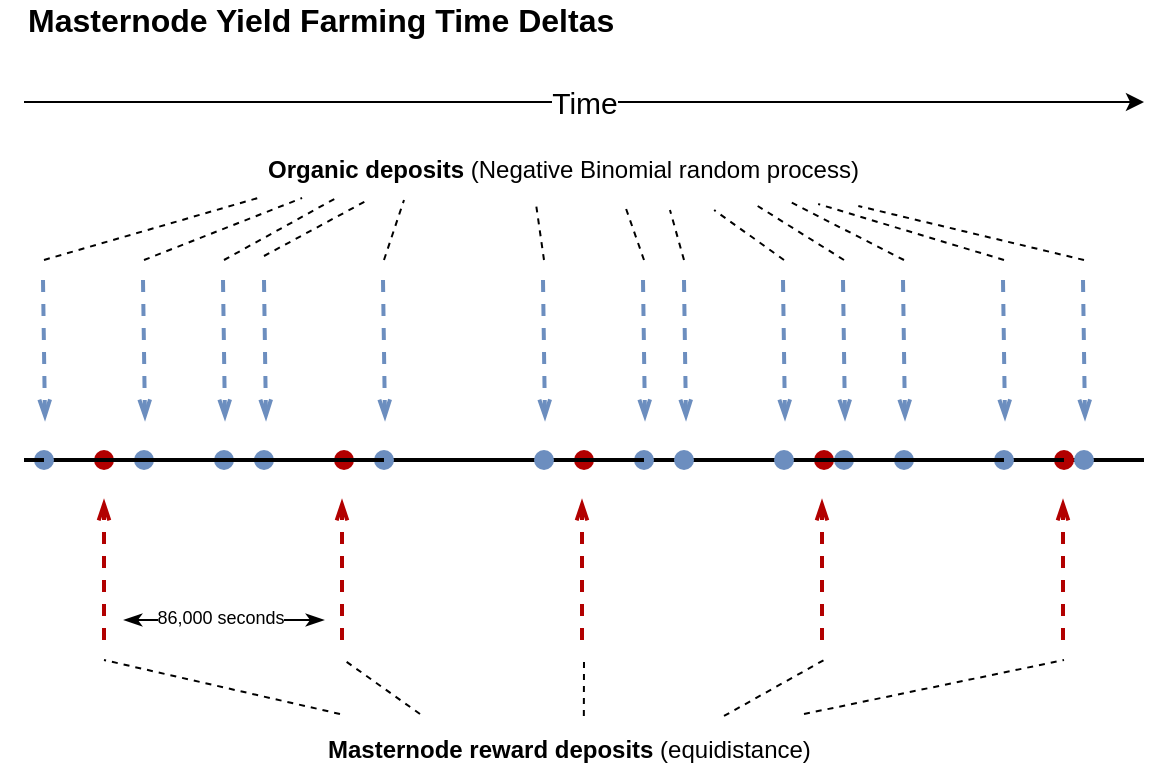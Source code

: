 <mxfile version="20.2.7" type="device"><diagram id="C88N6lIblh-O3E9roj5J" name="Page-1"><mxGraphModel dx="1471" dy="793" grid="1" gridSize="10" guides="1" tooltips="1" connect="0" arrows="1" fold="1" page="1" pageScale="1" pageWidth="850" pageHeight="1100" math="0" shadow="0"><root><mxCell id="0"/><mxCell id="1" parent="0"/><mxCell id="nBb2MxOUyh54L2tDdgdd-1" value="" style="endArrow=none;html=1;rounded=0;strokeWidth=2;startArrow=none;" edge="1" parent="1" source="nBb2MxOUyh54L2tDdgdd-30"><mxGeometry width="50" height="50" relative="1" as="geometry"><mxPoint x="240" y="280" as="sourcePoint"/><mxPoint x="800" y="280" as="targetPoint"/></mxGeometry></mxCell><mxCell id="nBb2MxOUyh54L2tDdgdd-12" value="" style="shape=waypoint;sketch=0;fillStyle=solid;size=6;pointerEvents=1;points=[];fillColor=#e51400;resizable=0;rotatable=0;perimeter=centerPerimeter;snapToPoint=1;fontColor=#ffffff;strokeColor=#B20000;strokeWidth=3;" vertex="1" parent="1"><mxGeometry x="260" y="260" width="40" height="40" as="geometry"/></mxCell><mxCell id="nBb2MxOUyh54L2tDdgdd-24" value="" style="endArrow=none;html=1;rounded=0;strokeWidth=2;startArrow=none;" edge="1" parent="1" source="nBb2MxOUyh54L2tDdgdd-74" target="nBb2MxOUyh54L2tDdgdd-12"><mxGeometry width="50" height="50" relative="1" as="geometry"><mxPoint x="240" y="280" as="sourcePoint"/><mxPoint x="800" y="280" as="targetPoint"/></mxGeometry></mxCell><mxCell id="nBb2MxOUyh54L2tDdgdd-26" value="" style="shape=waypoint;sketch=0;fillStyle=solid;size=6;pointerEvents=1;points=[];fillColor=#e51400;resizable=0;rotatable=0;perimeter=centerPerimeter;snapToPoint=1;fontColor=#ffffff;strokeColor=#B20000;strokeWidth=3;" vertex="1" parent="1"><mxGeometry x="380" y="260" width="40" height="40" as="geometry"/></mxCell><mxCell id="nBb2MxOUyh54L2tDdgdd-25" value="" style="shape=waypoint;sketch=0;fillStyle=solid;size=6;pointerEvents=1;points=[];fillColor=#e51400;resizable=0;rotatable=0;perimeter=centerPerimeter;snapToPoint=1;fontColor=#ffffff;strokeColor=#B20000;strokeWidth=3;" vertex="1" parent="1"><mxGeometry x="500" y="260" width="40" height="40" as="geometry"/></mxCell><mxCell id="nBb2MxOUyh54L2tDdgdd-27" value="" style="endArrow=none;html=1;rounded=0;strokeWidth=2;startArrow=none;" edge="1" parent="1" source="nBb2MxOUyh54L2tDdgdd-34" target="nBb2MxOUyh54L2tDdgdd-25"><mxGeometry width="50" height="50" relative="1" as="geometry"><mxPoint x="280" y="280" as="sourcePoint"/><mxPoint x="800" y="280" as="targetPoint"/></mxGeometry></mxCell><mxCell id="nBb2MxOUyh54L2tDdgdd-28" value="" style="shape=waypoint;sketch=0;fillStyle=solid;size=6;pointerEvents=1;points=[];fillColor=#e51400;resizable=0;rotatable=0;perimeter=centerPerimeter;snapToPoint=1;fontColor=#ffffff;strokeColor=#B20000;strokeWidth=3;" vertex="1" parent="1"><mxGeometry x="620" y="260" width="40" height="40" as="geometry"/></mxCell><mxCell id="nBb2MxOUyh54L2tDdgdd-29" value="" style="endArrow=none;html=1;rounded=0;strokeWidth=2;startArrow=none;" edge="1" parent="1" source="nBb2MxOUyh54L2tDdgdd-48" target="nBb2MxOUyh54L2tDdgdd-28"><mxGeometry width="50" height="50" relative="1" as="geometry"><mxPoint x="520" y="280" as="sourcePoint"/><mxPoint x="800" y="280" as="targetPoint"/></mxGeometry></mxCell><mxCell id="nBb2MxOUyh54L2tDdgdd-30" value="" style="shape=waypoint;sketch=0;fillStyle=solid;size=6;pointerEvents=1;points=[];fillColor=#e51400;resizable=0;rotatable=0;perimeter=centerPerimeter;snapToPoint=1;fontColor=#ffffff;strokeColor=#B20000;strokeWidth=3;" vertex="1" parent="1"><mxGeometry x="740" y="260" width="40" height="40" as="geometry"/></mxCell><mxCell id="nBb2MxOUyh54L2tDdgdd-31" value="" style="endArrow=none;html=1;rounded=0;strokeWidth=2;startArrow=none;" edge="1" parent="1" source="nBb2MxOUyh54L2tDdgdd-46" target="nBb2MxOUyh54L2tDdgdd-30"><mxGeometry width="50" height="50" relative="1" as="geometry"><mxPoint x="640" y="280" as="sourcePoint"/><mxPoint x="800" y="280" as="targetPoint"/></mxGeometry></mxCell><mxCell id="nBb2MxOUyh54L2tDdgdd-32" value="" style="shape=waypoint;sketch=0;fillStyle=solid;size=6;pointerEvents=1;points=[];resizable=0;rotatable=0;perimeter=centerPerimeter;snapToPoint=1;strokeWidth=3;fillColor=#dae8fc;strokeColor=#6c8ebf;" vertex="1" parent="1"><mxGeometry x="280" y="260" width="40" height="40" as="geometry"/></mxCell><mxCell id="nBb2MxOUyh54L2tDdgdd-33" value="" style="endArrow=none;html=1;rounded=0;strokeWidth=2;startArrow=none;" edge="1" parent="1" source="nBb2MxOUyh54L2tDdgdd-12" target="nBb2MxOUyh54L2tDdgdd-32"><mxGeometry width="50" height="50" relative="1" as="geometry"><mxPoint x="280" y="280" as="sourcePoint"/><mxPoint x="520" y="280" as="targetPoint"/></mxGeometry></mxCell><mxCell id="nBb2MxOUyh54L2tDdgdd-39" value="" style="shape=waypoint;sketch=0;fillStyle=solid;size=6;pointerEvents=1;points=[];fillColor=#dae8fc;resizable=0;rotatable=0;perimeter=centerPerimeter;snapToPoint=1;strokeColor=#6c8ebf;strokeWidth=3;" vertex="1" parent="1"><mxGeometry x="340" y="260" width="40" height="40" as="geometry"/></mxCell><mxCell id="nBb2MxOUyh54L2tDdgdd-40" value="" style="shape=waypoint;sketch=0;fillStyle=solid;size=6;pointerEvents=1;points=[];fillColor=#dae8fc;resizable=0;rotatable=0;perimeter=centerPerimeter;snapToPoint=1;strokeColor=#6c8ebf;strokeWidth=3;" vertex="1" parent="1"><mxGeometry x="320" y="260" width="40" height="40" as="geometry"/></mxCell><mxCell id="nBb2MxOUyh54L2tDdgdd-42" value="" style="shape=waypoint;sketch=0;fillStyle=solid;size=6;pointerEvents=1;points=[];fillColor=#dae8fc;resizable=0;rotatable=0;perimeter=centerPerimeter;snapToPoint=1;strokeColor=#6c8ebf;strokeWidth=3;" vertex="1" parent="1"><mxGeometry x="600" y="260" width="40" height="40" as="geometry"/></mxCell><mxCell id="nBb2MxOUyh54L2tDdgdd-43" value="" style="shape=waypoint;sketch=0;fillStyle=solid;size=6;pointerEvents=1;points=[];fillColor=#dae8fc;resizable=0;rotatable=0;perimeter=centerPerimeter;snapToPoint=1;strokeColor=#6c8ebf;strokeWidth=3;" vertex="1" parent="1"><mxGeometry x="480" y="260" width="40" height="40" as="geometry"/></mxCell><mxCell id="nBb2MxOUyh54L2tDdgdd-34" value="" style="shape=waypoint;sketch=0;fillStyle=solid;size=6;pointerEvents=1;points=[];fillColor=#dae8fc;resizable=0;rotatable=0;perimeter=centerPerimeter;snapToPoint=1;strokeColor=#6c8ebf;strokeWidth=3;" vertex="1" parent="1"><mxGeometry x="400" y="260" width="40" height="40" as="geometry"/></mxCell><mxCell id="nBb2MxOUyh54L2tDdgdd-44" value="" style="endArrow=none;html=1;rounded=0;strokeWidth=2;startArrow=none;" edge="1" parent="1" source="nBb2MxOUyh54L2tDdgdd-32" target="nBb2MxOUyh54L2tDdgdd-34"><mxGeometry width="50" height="50" relative="1" as="geometry"><mxPoint x="300" y="280" as="sourcePoint"/><mxPoint x="520" y="280" as="targetPoint"/></mxGeometry></mxCell><mxCell id="nBb2MxOUyh54L2tDdgdd-45" value="" style="shape=waypoint;sketch=0;fillStyle=solid;size=6;pointerEvents=1;points=[];fillColor=#dae8fc;resizable=0;rotatable=0;perimeter=centerPerimeter;snapToPoint=1;strokeColor=#6c8ebf;strokeWidth=3;" vertex="1" parent="1"><mxGeometry x="550" y="260" width="40" height="40" as="geometry"/></mxCell><mxCell id="nBb2MxOUyh54L2tDdgdd-48" value="" style="shape=waypoint;sketch=0;fillStyle=solid;size=6;pointerEvents=1;points=[];fillColor=#dae8fc;resizable=0;rotatable=0;perimeter=centerPerimeter;snapToPoint=1;strokeColor=#6c8ebf;strokeWidth=3;" vertex="1" parent="1"><mxGeometry x="530" y="260" width="40" height="40" as="geometry"/></mxCell><mxCell id="nBb2MxOUyh54L2tDdgdd-49" value="" style="endArrow=none;html=1;rounded=0;strokeWidth=2;startArrow=none;" edge="1" parent="1" source="nBb2MxOUyh54L2tDdgdd-25" target="nBb2MxOUyh54L2tDdgdd-48"><mxGeometry width="50" height="50" relative="1" as="geometry"><mxPoint x="520" y="280" as="sourcePoint"/><mxPoint x="640" y="280" as="targetPoint"/></mxGeometry></mxCell><mxCell id="nBb2MxOUyh54L2tDdgdd-47" value="" style="shape=waypoint;sketch=0;fillStyle=solid;size=6;pointerEvents=1;points=[];fillColor=#dae8fc;resizable=0;rotatable=0;perimeter=centerPerimeter;snapToPoint=1;strokeColor=#6c8ebf;strokeWidth=3;" vertex="1" parent="1"><mxGeometry x="630" y="260" width="40" height="40" as="geometry"/></mxCell><mxCell id="nBb2MxOUyh54L2tDdgdd-50" value="" style="endArrow=none;html=1;rounded=0;strokeWidth=2;startArrow=none;" edge="1" parent="1" source="nBb2MxOUyh54L2tDdgdd-28" target="nBb2MxOUyh54L2tDdgdd-47"><mxGeometry width="50" height="50" relative="1" as="geometry"><mxPoint x="640" y="280" as="sourcePoint"/><mxPoint x="760" y="280" as="targetPoint"/></mxGeometry></mxCell><mxCell id="nBb2MxOUyh54L2tDdgdd-41" value="" style="shape=waypoint;sketch=0;fillStyle=solid;size=6;pointerEvents=1;points=[];fillColor=#dae8fc;resizable=0;rotatable=0;perimeter=centerPerimeter;snapToPoint=1;strokeColor=#6c8ebf;strokeWidth=3;" vertex="1" parent="1"><mxGeometry x="660" y="260" width="40" height="40" as="geometry"/></mxCell><mxCell id="nBb2MxOUyh54L2tDdgdd-51" value="" style="endArrow=none;html=1;rounded=0;strokeWidth=2;startArrow=none;" edge="1" parent="1" source="nBb2MxOUyh54L2tDdgdd-47" target="nBb2MxOUyh54L2tDdgdd-41"><mxGeometry width="50" height="50" relative="1" as="geometry"><mxPoint x="650" y="280" as="sourcePoint"/><mxPoint x="760" y="280" as="targetPoint"/></mxGeometry></mxCell><mxCell id="nBb2MxOUyh54L2tDdgdd-46" value="" style="shape=waypoint;sketch=0;fillStyle=solid;size=6;pointerEvents=1;points=[];fillColor=#dae8fc;resizable=0;rotatable=0;perimeter=centerPerimeter;snapToPoint=1;strokeColor=#6c8ebf;strokeWidth=3;" vertex="1" parent="1"><mxGeometry x="710" y="260" width="40" height="40" as="geometry"/></mxCell><mxCell id="nBb2MxOUyh54L2tDdgdd-52" value="" style="endArrow=none;html=1;rounded=0;strokeWidth=2;startArrow=none;" edge="1" parent="1" source="nBb2MxOUyh54L2tDdgdd-41" target="nBb2MxOUyh54L2tDdgdd-46"><mxGeometry width="50" height="50" relative="1" as="geometry"><mxPoint x="680" y="280" as="sourcePoint"/><mxPoint x="760" y="280" as="targetPoint"/></mxGeometry></mxCell><mxCell id="nBb2MxOUyh54L2tDdgdd-54" value="" style="endArrow=openThin;html=1;rounded=0;strokeWidth=2;dashed=1;fillColor=#e51400;strokeColor=#B20000;endFill=0;" edge="1" parent="1"><mxGeometry width="50" height="50" relative="1" as="geometry"><mxPoint x="280" y="370" as="sourcePoint"/><mxPoint x="280" y="300" as="targetPoint"/></mxGeometry></mxCell><mxCell id="nBb2MxOUyh54L2tDdgdd-55" value="" style="endArrow=openThin;html=1;rounded=0;strokeWidth=2;dashed=1;fillColor=#e51400;strokeColor=#B20000;endFill=0;" edge="1" parent="1"><mxGeometry width="50" height="50" relative="1" as="geometry"><mxPoint x="399" y="370" as="sourcePoint"/><mxPoint x="399" y="300" as="targetPoint"/></mxGeometry></mxCell><mxCell id="nBb2MxOUyh54L2tDdgdd-56" value="" style="endArrow=openThin;html=1;rounded=0;strokeWidth=2;dashed=1;fillColor=#e51400;strokeColor=#B20000;endFill=0;" edge="1" parent="1"><mxGeometry width="50" height="50" relative="1" as="geometry"><mxPoint x="519" y="370" as="sourcePoint"/><mxPoint x="519" y="300" as="targetPoint"/></mxGeometry></mxCell><mxCell id="nBb2MxOUyh54L2tDdgdd-57" value="" style="endArrow=openThin;html=1;rounded=0;strokeWidth=2;dashed=1;fillColor=#e51400;strokeColor=#B20000;endFill=0;" edge="1" parent="1"><mxGeometry width="50" height="50" relative="1" as="geometry"><mxPoint x="639" y="370" as="sourcePoint"/><mxPoint x="639" y="300" as="targetPoint"/></mxGeometry></mxCell><mxCell id="nBb2MxOUyh54L2tDdgdd-58" value="" style="endArrow=openThin;html=1;rounded=0;strokeWidth=2;dashed=1;fillColor=#e51400;strokeColor=#B20000;endFill=0;" edge="1" parent="1"><mxGeometry width="50" height="50" relative="1" as="geometry"><mxPoint x="759.5" y="370" as="sourcePoint"/><mxPoint x="759.5" y="300" as="targetPoint"/></mxGeometry></mxCell><mxCell id="nBb2MxOUyh54L2tDdgdd-59" value="" style="endArrow=openThin;html=1;rounded=0;strokeWidth=2;dashed=1;fillColor=#dae8fc;strokeColor=#6c8ebf;endFill=0;" edge="1" parent="1"><mxGeometry width="50" height="50" relative="1" as="geometry"><mxPoint x="299.5" y="190" as="sourcePoint"/><mxPoint x="300.5" y="260" as="targetPoint"/></mxGeometry></mxCell><mxCell id="nBb2MxOUyh54L2tDdgdd-61" value="" style="endArrow=openThin;html=1;rounded=0;strokeWidth=2;dashed=1;fillColor=#dae8fc;strokeColor=#6c8ebf;endFill=0;" edge="1" parent="1"><mxGeometry width="50" height="50" relative="1" as="geometry"><mxPoint x="339.5" y="190" as="sourcePoint"/><mxPoint x="340.5" y="260" as="targetPoint"/></mxGeometry></mxCell><mxCell id="nBb2MxOUyh54L2tDdgdd-62" value="" style="endArrow=openThin;html=1;rounded=0;strokeWidth=2;dashed=1;fillColor=#dae8fc;strokeColor=#6c8ebf;endFill=0;" edge="1" parent="1"><mxGeometry width="50" height="50" relative="1" as="geometry"><mxPoint x="360" y="190" as="sourcePoint"/><mxPoint x="361" y="260" as="targetPoint"/></mxGeometry></mxCell><mxCell id="nBb2MxOUyh54L2tDdgdd-63" value="" style="endArrow=openThin;html=1;rounded=0;strokeWidth=2;dashed=1;fillColor=#dae8fc;strokeColor=#6c8ebf;endFill=0;" edge="1" parent="1"><mxGeometry width="50" height="50" relative="1" as="geometry"><mxPoint x="419.5" y="190" as="sourcePoint"/><mxPoint x="420.5" y="260" as="targetPoint"/></mxGeometry></mxCell><mxCell id="nBb2MxOUyh54L2tDdgdd-64" value="" style="endArrow=openThin;html=1;rounded=0;strokeWidth=2;dashed=1;fillColor=#dae8fc;strokeColor=#6c8ebf;endFill=0;" edge="1" parent="1"><mxGeometry width="50" height="50" relative="1" as="geometry"><mxPoint x="499.5" y="190" as="sourcePoint"/><mxPoint x="500.5" y="260" as="targetPoint"/></mxGeometry></mxCell><mxCell id="nBb2MxOUyh54L2tDdgdd-65" value="" style="endArrow=openThin;html=1;rounded=0;strokeWidth=2;dashed=1;fillColor=#dae8fc;strokeColor=#6c8ebf;endFill=0;" edge="1" parent="1"><mxGeometry width="50" height="50" relative="1" as="geometry"><mxPoint x="549.5" y="190" as="sourcePoint"/><mxPoint x="550.5" y="260" as="targetPoint"/></mxGeometry></mxCell><mxCell id="nBb2MxOUyh54L2tDdgdd-66" value="" style="endArrow=openThin;html=1;rounded=0;strokeWidth=2;dashed=1;fillColor=#dae8fc;strokeColor=#6c8ebf;endFill=0;" edge="1" parent="1"><mxGeometry width="50" height="50" relative="1" as="geometry"><mxPoint x="570" y="190" as="sourcePoint"/><mxPoint x="571" y="260" as="targetPoint"/></mxGeometry></mxCell><mxCell id="nBb2MxOUyh54L2tDdgdd-67" value="" style="endArrow=openThin;html=1;rounded=0;strokeWidth=2;dashed=1;fillColor=#dae8fc;strokeColor=#6c8ebf;endFill=0;" edge="1" parent="1"><mxGeometry width="50" height="50" relative="1" as="geometry"><mxPoint x="619.5" y="190" as="sourcePoint"/><mxPoint x="620.5" y="260" as="targetPoint"/></mxGeometry></mxCell><mxCell id="nBb2MxOUyh54L2tDdgdd-68" value="" style="endArrow=openThin;html=1;rounded=0;strokeWidth=2;dashed=1;fillColor=#dae8fc;strokeColor=#6c8ebf;endFill=0;" edge="1" parent="1"><mxGeometry width="50" height="50" relative="1" as="geometry"><mxPoint x="649.5" y="190" as="sourcePoint"/><mxPoint x="650.5" y="260" as="targetPoint"/></mxGeometry></mxCell><mxCell id="nBb2MxOUyh54L2tDdgdd-69" value="" style="endArrow=openThin;html=1;rounded=0;strokeWidth=2;dashed=1;fillColor=#dae8fc;strokeColor=#6c8ebf;endFill=0;" edge="1" parent="1"><mxGeometry width="50" height="50" relative="1" as="geometry"><mxPoint x="679.5" y="190" as="sourcePoint"/><mxPoint x="680.5" y="260" as="targetPoint"/></mxGeometry></mxCell><mxCell id="nBb2MxOUyh54L2tDdgdd-71" value="" style="endArrow=openThin;html=1;rounded=0;strokeWidth=2;dashed=1;fillColor=#dae8fc;strokeColor=#6c8ebf;endFill=0;" edge="1" parent="1"><mxGeometry width="50" height="50" relative="1" as="geometry"><mxPoint x="729.5" y="190" as="sourcePoint"/><mxPoint x="730.5" y="260" as="targetPoint"/></mxGeometry></mxCell><mxCell id="nBb2MxOUyh54L2tDdgdd-73" value="" style="shape=waypoint;sketch=0;fillStyle=solid;size=6;pointerEvents=1;points=[];fillColor=#dae8fc;resizable=0;rotatable=0;perimeter=centerPerimeter;snapToPoint=1;strokeColor=#6c8ebf;strokeWidth=3;" vertex="1" parent="1"><mxGeometry x="750" y="260" width="40" height="40" as="geometry"/></mxCell><mxCell id="nBb2MxOUyh54L2tDdgdd-74" value="" style="shape=waypoint;sketch=0;fillStyle=solid;size=6;pointerEvents=1;points=[];fillColor=#dae8fc;resizable=0;rotatable=0;perimeter=centerPerimeter;snapToPoint=1;strokeColor=#6c8ebf;strokeWidth=3;" vertex="1" parent="1"><mxGeometry x="230" y="260" width="40" height="40" as="geometry"/></mxCell><mxCell id="nBb2MxOUyh54L2tDdgdd-75" value="" style="endArrow=none;html=1;rounded=0;strokeWidth=2;" edge="1" parent="1" target="nBb2MxOUyh54L2tDdgdd-74"><mxGeometry width="50" height="50" relative="1" as="geometry"><mxPoint x="240" y="280" as="sourcePoint"/><mxPoint x="280" y="280" as="targetPoint"/></mxGeometry></mxCell><mxCell id="nBb2MxOUyh54L2tDdgdd-76" value="" style="endArrow=openThin;html=1;rounded=0;strokeWidth=2;dashed=1;fillColor=#dae8fc;strokeColor=#6c8ebf;endFill=0;" edge="1" parent="1"><mxGeometry width="50" height="50" relative="1" as="geometry"><mxPoint x="769.5" y="190" as="sourcePoint"/><mxPoint x="770.5" y="260" as="targetPoint"/></mxGeometry></mxCell><mxCell id="nBb2MxOUyh54L2tDdgdd-77" value="" style="endArrow=openThin;html=1;rounded=0;strokeWidth=2;dashed=1;fillColor=#dae8fc;strokeColor=#6c8ebf;endFill=0;" edge="1" parent="1"><mxGeometry width="50" height="50" relative="1" as="geometry"><mxPoint x="249.5" y="190" as="sourcePoint"/><mxPoint x="250.5" y="260" as="targetPoint"/></mxGeometry></mxCell><mxCell id="nBb2MxOUyh54L2tDdgdd-81" value="" style="endArrow=classicThin;startArrow=classicThin;html=1;rounded=0;fontSize=8;strokeWidth=1;startFill=1;endFill=1;" edge="1" parent="1"><mxGeometry width="50" height="50" relative="1" as="geometry"><mxPoint x="290" y="360" as="sourcePoint"/><mxPoint x="390" y="360" as="targetPoint"/></mxGeometry></mxCell><mxCell id="nBb2MxOUyh54L2tDdgdd-82" value="&lt;font style=&quot;font-size: 9px;&quot;&gt;86,000 seconds&lt;/font&gt;" style="edgeLabel;html=1;align=center;verticalAlign=middle;resizable=0;points=[];fontSize=8;" vertex="1" connectable="0" parent="nBb2MxOUyh54L2tDdgdd-81"><mxGeometry x="-0.04" y="2" relative="1" as="geometry"><mxPoint y="1" as="offset"/></mxGeometry></mxCell><mxCell id="nBb2MxOUyh54L2tDdgdd-83" value="&lt;font style=&quot;font-size: 12px;&quot;&gt;&lt;b&gt;Organic deposits&lt;/b&gt; (Negative Binomial random process)&amp;nbsp;&lt;/font&gt;" style="text;html=1;strokeColor=none;fillColor=none;align=left;verticalAlign=middle;whiteSpace=wrap;rounded=0;fontSize=9;" vertex="1" parent="1"><mxGeometry x="360" y="120" width="340" height="30" as="geometry"/></mxCell><mxCell id="nBb2MxOUyh54L2tDdgdd-84" value="&lt;font style=&quot;font-size: 16px;&quot;&gt;Masternode Yield Farming Time Deltas&amp;nbsp;&lt;/font&gt;" style="text;html=1;strokeColor=none;fillColor=none;align=left;verticalAlign=middle;whiteSpace=wrap;rounded=0;fontSize=12;fontStyle=1" vertex="1" parent="1"><mxGeometry x="240" y="50" width="370" height="20" as="geometry"/></mxCell><mxCell id="nBb2MxOUyh54L2tDdgdd-86" value="&lt;font style=&quot;font-size: 12px;&quot;&gt;&lt;b&gt;Masternode reward deposits&lt;/b&gt; (equidistance)&lt;/font&gt;" style="text;html=1;strokeColor=none;fillColor=none;align=left;verticalAlign=middle;whiteSpace=wrap;rounded=0;fontSize=9;" vertex="1" parent="1"><mxGeometry x="390" y="410" width="320" height="30" as="geometry"/></mxCell><mxCell id="nBb2MxOUyh54L2tDdgdd-87" value="&lt;font style=&quot;font-size: 15px;&quot;&gt;Time&lt;/font&gt;" style="endArrow=classic;html=1;rounded=0;fontSize=12;strokeWidth=1;" edge="1" parent="1"><mxGeometry relative="1" as="geometry"><mxPoint x="240" y="101" as="sourcePoint"/><mxPoint x="800" y="101" as="targetPoint"/></mxGeometry></mxCell><mxCell id="nBb2MxOUyh54L2tDdgdd-90" value="" style="endArrow=none;dashed=1;html=1;rounded=0;fontSize=16;strokeWidth=1;entryX=-0.009;entryY=0.967;entryDx=0;entryDy=0;entryPerimeter=0;" edge="1" parent="1" target="nBb2MxOUyh54L2tDdgdd-83"><mxGeometry width="50" height="50" relative="1" as="geometry"><mxPoint x="250" y="180" as="sourcePoint"/><mxPoint x="360" y="140" as="targetPoint"/></mxGeometry></mxCell><mxCell id="nBb2MxOUyh54L2tDdgdd-91" value="" style="endArrow=none;dashed=1;html=1;rounded=0;fontSize=16;strokeWidth=1;entryX=0.056;entryY=0.967;entryDx=0;entryDy=0;entryPerimeter=0;" edge="1" parent="1" target="nBb2MxOUyh54L2tDdgdd-83"><mxGeometry width="50" height="50" relative="1" as="geometry"><mxPoint x="300" y="180" as="sourcePoint"/><mxPoint x="450" y="150" as="targetPoint"/></mxGeometry></mxCell><mxCell id="nBb2MxOUyh54L2tDdgdd-92" value="" style="endArrow=none;dashed=1;html=1;rounded=0;fontSize=16;strokeWidth=1;entryX=0.106;entryY=0.967;entryDx=0;entryDy=0;entryPerimeter=0;" edge="1" parent="1" target="nBb2MxOUyh54L2tDdgdd-83"><mxGeometry width="50" height="50" relative="1" as="geometry"><mxPoint x="340" y="180" as="sourcePoint"/><mxPoint x="381.9" y="162.01" as="targetPoint"/></mxGeometry></mxCell><mxCell id="nBb2MxOUyh54L2tDdgdd-93" value="" style="endArrow=none;dashed=1;html=1;rounded=0;fontSize=16;strokeWidth=1;entryX=0.035;entryY=1.067;entryDx=0;entryDy=0;entryPerimeter=0;" edge="1" parent="1"><mxGeometry width="50" height="50" relative="1" as="geometry"><mxPoint x="360" y="178" as="sourcePoint"/><mxPoint x="411.9" y="150" as="targetPoint"/></mxGeometry></mxCell><mxCell id="nBb2MxOUyh54L2tDdgdd-94" value="" style="endArrow=none;dashed=1;html=1;rounded=0;fontSize=16;strokeWidth=1;" edge="1" parent="1"><mxGeometry width="50" height="50" relative="1" as="geometry"><mxPoint x="420" y="180" as="sourcePoint"/><mxPoint x="430" y="150" as="targetPoint"/></mxGeometry></mxCell><mxCell id="nBb2MxOUyh54L2tDdgdd-95" value="" style="endArrow=none;dashed=1;html=1;rounded=0;fontSize=16;strokeWidth=1;entryX=0.4;entryY=1.067;entryDx=0;entryDy=0;entryPerimeter=0;" edge="1" parent="1" target="nBb2MxOUyh54L2tDdgdd-83"><mxGeometry width="50" height="50" relative="1" as="geometry"><mxPoint x="500" y="180" as="sourcePoint"/><mxPoint x="440" y="160" as="targetPoint"/></mxGeometry></mxCell><mxCell id="nBb2MxOUyh54L2tDdgdd-96" value="" style="endArrow=none;dashed=1;html=1;rounded=0;fontSize=16;strokeWidth=1;entryX=0.532;entryY=1.133;entryDx=0;entryDy=0;entryPerimeter=0;" edge="1" parent="1" target="nBb2MxOUyh54L2tDdgdd-83"><mxGeometry width="50" height="50" relative="1" as="geometry"><mxPoint x="550" y="180" as="sourcePoint"/><mxPoint x="450" y="170" as="targetPoint"/></mxGeometry></mxCell><mxCell id="nBb2MxOUyh54L2tDdgdd-97" value="" style="endArrow=none;dashed=1;html=1;rounded=0;fontSize=16;strokeWidth=1;entryX=0.597;entryY=1.167;entryDx=0;entryDy=0;entryPerimeter=0;" edge="1" parent="1" target="nBb2MxOUyh54L2tDdgdd-83"><mxGeometry width="50" height="50" relative="1" as="geometry"><mxPoint x="570" y="180" as="sourcePoint"/><mxPoint x="460" y="180" as="targetPoint"/></mxGeometry></mxCell><mxCell id="nBb2MxOUyh54L2tDdgdd-98" value="" style="endArrow=none;dashed=1;html=1;rounded=0;fontSize=16;strokeWidth=1;entryX=0.662;entryY=1.167;entryDx=0;entryDy=0;entryPerimeter=0;" edge="1" parent="1" target="nBb2MxOUyh54L2tDdgdd-83"><mxGeometry width="50" height="50" relative="1" as="geometry"><mxPoint x="620" y="180" as="sourcePoint"/><mxPoint x="470" y="190" as="targetPoint"/></mxGeometry></mxCell><mxCell id="nBb2MxOUyh54L2tDdgdd-99" value="" style="endArrow=none;dashed=1;html=1;rounded=0;fontSize=16;strokeWidth=1;entryX=0.726;entryY=1.1;entryDx=0;entryDy=0;entryPerimeter=0;" edge="1" parent="1" target="nBb2MxOUyh54L2tDdgdd-83"><mxGeometry width="50" height="50" relative="1" as="geometry"><mxPoint x="650" y="180" as="sourcePoint"/><mxPoint x="480" y="200" as="targetPoint"/></mxGeometry></mxCell><mxCell id="nBb2MxOUyh54L2tDdgdd-100" value="" style="endArrow=none;dashed=1;html=1;rounded=0;fontSize=16;strokeWidth=1;entryX=0.774;entryY=1.033;entryDx=0;entryDy=0;entryPerimeter=0;" edge="1" parent="1" target="nBb2MxOUyh54L2tDdgdd-83"><mxGeometry width="50" height="50" relative="1" as="geometry"><mxPoint x="680" y="180" as="sourcePoint"/><mxPoint x="490" y="210" as="targetPoint"/></mxGeometry></mxCell><mxCell id="nBb2MxOUyh54L2tDdgdd-101" value="" style="endArrow=none;dashed=1;html=1;rounded=0;fontSize=16;strokeWidth=1;entryX=0.815;entryY=1.067;entryDx=0;entryDy=0;entryPerimeter=0;" edge="1" parent="1" target="nBb2MxOUyh54L2tDdgdd-83"><mxGeometry width="50" height="50" relative="1" as="geometry"><mxPoint x="730" y="180" as="sourcePoint"/><mxPoint x="500" y="220" as="targetPoint"/></mxGeometry></mxCell><mxCell id="nBb2MxOUyh54L2tDdgdd-102" value="" style="endArrow=none;dashed=1;html=1;rounded=0;fontSize=16;strokeWidth=1;entryX=0.874;entryY=1.1;entryDx=0;entryDy=0;entryPerimeter=0;" edge="1" parent="1" target="nBb2MxOUyh54L2tDdgdd-83"><mxGeometry width="50" height="50" relative="1" as="geometry"><mxPoint x="770" y="180" as="sourcePoint"/><mxPoint x="510" y="230" as="targetPoint"/></mxGeometry></mxCell><mxCell id="nBb2MxOUyh54L2tDdgdd-103" value="" style="endArrow=none;dashed=1;html=1;rounded=0;fontSize=16;strokeWidth=1;exitX=0.025;exitY=-0.1;exitDx=0;exitDy=0;exitPerimeter=0;" edge="1" parent="1" source="nBb2MxOUyh54L2tDdgdd-86"><mxGeometry width="50" height="50" relative="1" as="geometry"><mxPoint x="310" y="480" as="sourcePoint"/><mxPoint x="280" y="380" as="targetPoint"/></mxGeometry></mxCell><mxCell id="nBb2MxOUyh54L2tDdgdd-104" value="" style="endArrow=none;dashed=1;html=1;rounded=0;fontSize=16;strokeWidth=1;exitX=0.15;exitY=-0.1;exitDx=0;exitDy=0;exitPerimeter=0;" edge="1" parent="1" source="nBb2MxOUyh54L2tDdgdd-86"><mxGeometry width="50" height="50" relative="1" as="geometry"><mxPoint x="360" y="550" as="sourcePoint"/><mxPoint x="400" y="380" as="targetPoint"/></mxGeometry></mxCell><mxCell id="nBb2MxOUyh54L2tDdgdd-105" value="" style="endArrow=none;dashed=1;html=1;rounded=0;fontSize=16;strokeWidth=1;exitX=0.406;exitY=-0.067;exitDx=0;exitDy=0;exitPerimeter=0;" edge="1" parent="1" source="nBb2MxOUyh54L2tDdgdd-86"><mxGeometry width="50" height="50" relative="1" as="geometry"><mxPoint x="500" y="430" as="sourcePoint"/><mxPoint x="520" y="380" as="targetPoint"/></mxGeometry></mxCell><mxCell id="nBb2MxOUyh54L2tDdgdd-106" value="" style="endArrow=none;dashed=1;html=1;rounded=0;fontSize=16;strokeWidth=1;exitX=0.625;exitY=-0.067;exitDx=0;exitDy=0;exitPerimeter=0;" edge="1" parent="1" source="nBb2MxOUyh54L2tDdgdd-86"><mxGeometry width="50" height="50" relative="1" as="geometry"><mxPoint x="510" y="270" as="sourcePoint"/><mxPoint x="640" y="380" as="targetPoint"/></mxGeometry></mxCell><mxCell id="nBb2MxOUyh54L2tDdgdd-107" value="" style="endArrow=none;dashed=1;html=1;rounded=0;fontSize=16;strokeWidth=1;exitX=0.75;exitY=-0.1;exitDx=0;exitDy=0;exitPerimeter=0;" edge="1" parent="1" source="nBb2MxOUyh54L2tDdgdd-86"><mxGeometry width="50" height="50" relative="1" as="geometry"><mxPoint x="520" y="280" as="sourcePoint"/><mxPoint x="760" y="380" as="targetPoint"/></mxGeometry></mxCell></root></mxGraphModel></diagram></mxfile>